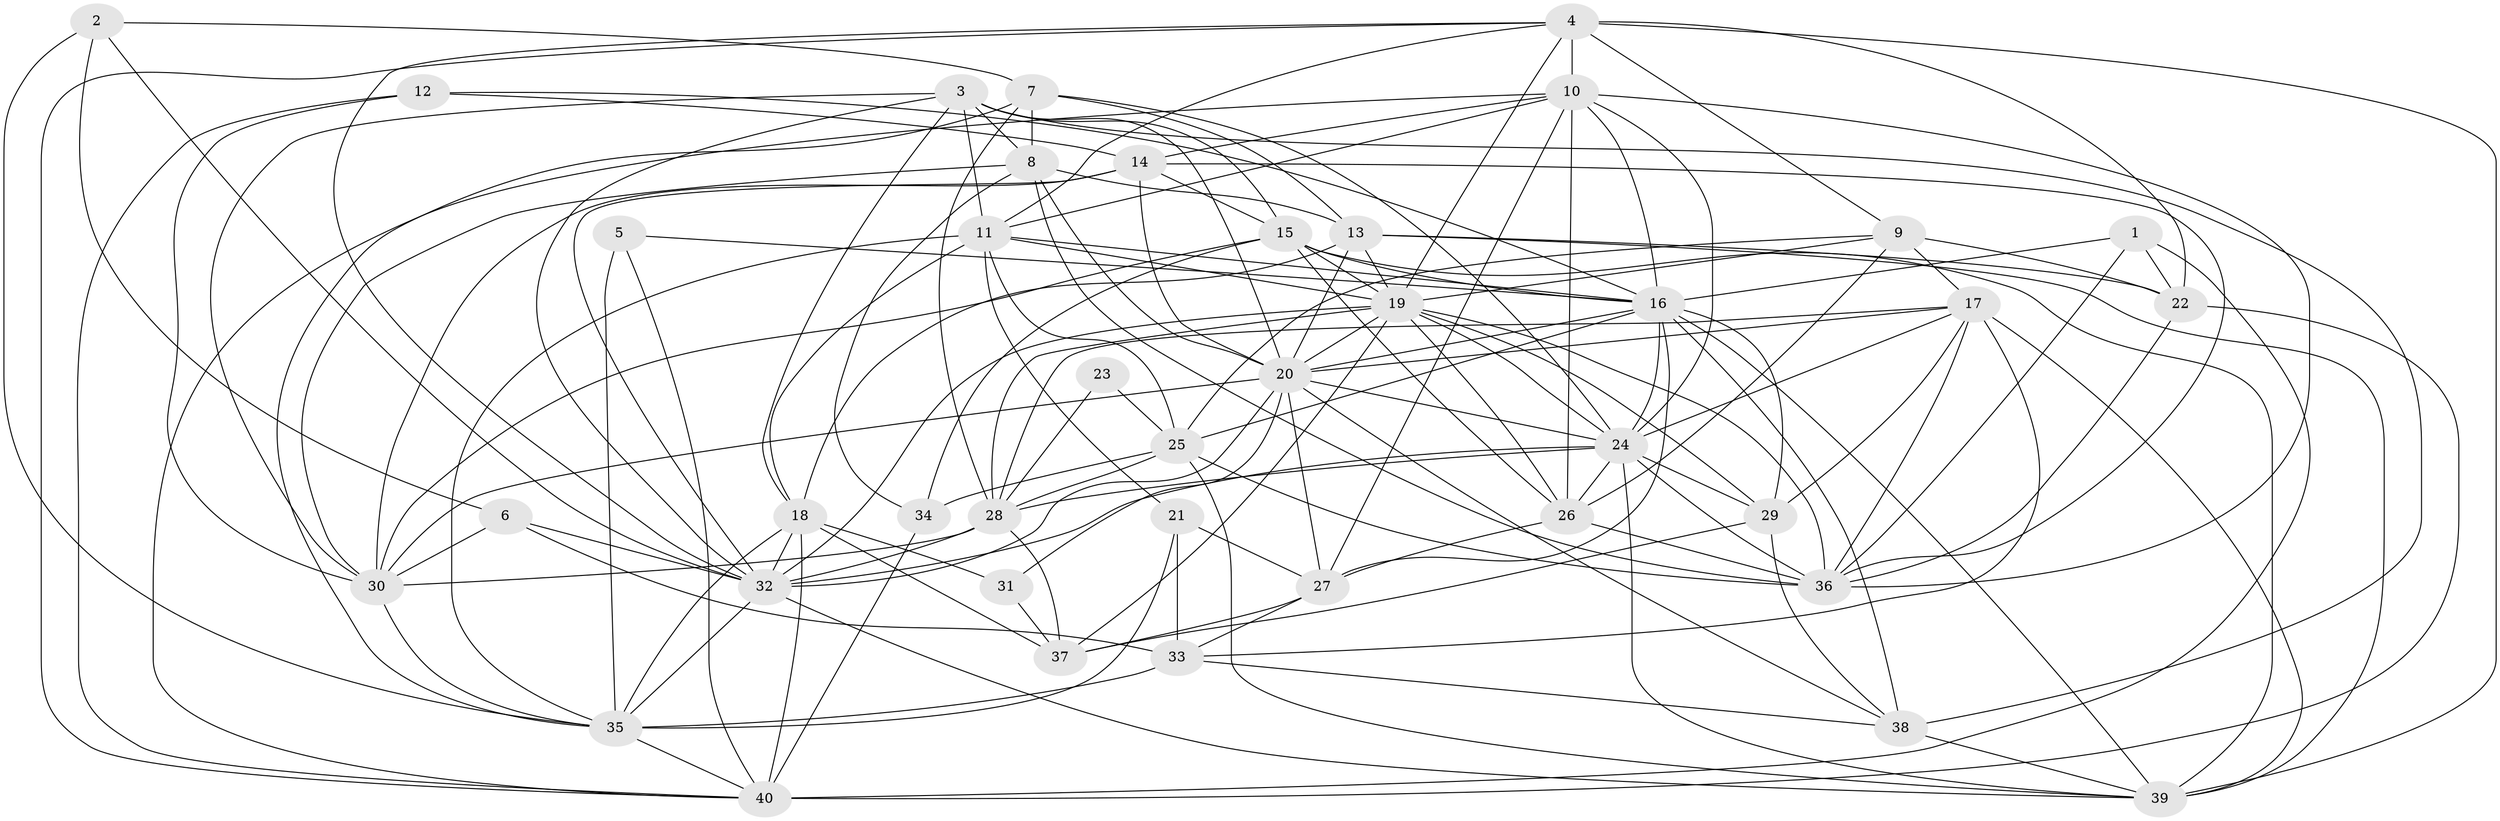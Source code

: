 // original degree distribution, {3: 0.24615384615384617, 5: 0.19230769230769232, 2: 0.15384615384615385, 4: 0.26153846153846155, 6: 0.08461538461538462, 7: 0.05384615384615385, 8: 0.007692307692307693}
// Generated by graph-tools (version 1.1) at 2025/37/03/04/25 23:37:04]
// undirected, 40 vertices, 147 edges
graph export_dot {
  node [color=gray90,style=filled];
  1;
  2;
  3;
  4;
  5;
  6;
  7;
  8;
  9;
  10;
  11;
  12;
  13;
  14;
  15;
  16;
  17;
  18;
  19;
  20;
  21;
  22;
  23;
  24;
  25;
  26;
  27;
  28;
  29;
  30;
  31;
  32;
  33;
  34;
  35;
  36;
  37;
  38;
  39;
  40;
  1 -- 16 [weight=1.0];
  1 -- 22 [weight=1.0];
  1 -- 36 [weight=1.0];
  1 -- 40 [weight=1.0];
  2 -- 6 [weight=1.0];
  2 -- 7 [weight=1.0];
  2 -- 32 [weight=1.0];
  2 -- 35 [weight=1.0];
  3 -- 8 [weight=1.0];
  3 -- 11 [weight=2.0];
  3 -- 15 [weight=1.0];
  3 -- 18 [weight=1.0];
  3 -- 20 [weight=1.0];
  3 -- 30 [weight=1.0];
  3 -- 32 [weight=1.0];
  3 -- 38 [weight=1.0];
  4 -- 9 [weight=1.0];
  4 -- 10 [weight=1.0];
  4 -- 11 [weight=1.0];
  4 -- 19 [weight=1.0];
  4 -- 22 [weight=2.0];
  4 -- 32 [weight=1.0];
  4 -- 39 [weight=1.0];
  4 -- 40 [weight=1.0];
  5 -- 16 [weight=1.0];
  5 -- 35 [weight=1.0];
  5 -- 40 [weight=1.0];
  6 -- 30 [weight=1.0];
  6 -- 32 [weight=1.0];
  6 -- 33 [weight=1.0];
  7 -- 8 [weight=1.0];
  7 -- 13 [weight=2.0];
  7 -- 24 [weight=1.0];
  7 -- 28 [weight=1.0];
  7 -- 35 [weight=1.0];
  8 -- 13 [weight=1.0];
  8 -- 20 [weight=1.0];
  8 -- 30 [weight=1.0];
  8 -- 34 [weight=1.0];
  8 -- 36 [weight=1.0];
  9 -- 17 [weight=1.0];
  9 -- 19 [weight=1.0];
  9 -- 22 [weight=2.0];
  9 -- 25 [weight=1.0];
  9 -- 26 [weight=1.0];
  10 -- 11 [weight=1.0];
  10 -- 14 [weight=1.0];
  10 -- 16 [weight=1.0];
  10 -- 24 [weight=1.0];
  10 -- 26 [weight=1.0];
  10 -- 27 [weight=1.0];
  10 -- 36 [weight=1.0];
  10 -- 40 [weight=1.0];
  11 -- 16 [weight=1.0];
  11 -- 18 [weight=1.0];
  11 -- 19 [weight=1.0];
  11 -- 21 [weight=1.0];
  11 -- 25 [weight=1.0];
  11 -- 35 [weight=1.0];
  12 -- 14 [weight=1.0];
  12 -- 16 [weight=1.0];
  12 -- 30 [weight=2.0];
  12 -- 40 [weight=1.0];
  13 -- 18 [weight=1.0];
  13 -- 19 [weight=1.0];
  13 -- 20 [weight=1.0];
  13 -- 22 [weight=2.0];
  13 -- 39 [weight=1.0];
  14 -- 15 [weight=1.0];
  14 -- 20 [weight=1.0];
  14 -- 30 [weight=1.0];
  14 -- 32 [weight=1.0];
  14 -- 36 [weight=1.0];
  15 -- 16 [weight=1.0];
  15 -- 19 [weight=2.0];
  15 -- 26 [weight=1.0];
  15 -- 30 [weight=2.0];
  15 -- 34 [weight=1.0];
  15 -- 39 [weight=2.0];
  16 -- 20 [weight=1.0];
  16 -- 24 [weight=1.0];
  16 -- 25 [weight=1.0];
  16 -- 27 [weight=1.0];
  16 -- 29 [weight=1.0];
  16 -- 38 [weight=1.0];
  16 -- 39 [weight=1.0];
  17 -- 20 [weight=1.0];
  17 -- 24 [weight=1.0];
  17 -- 28 [weight=1.0];
  17 -- 29 [weight=1.0];
  17 -- 33 [weight=2.0];
  17 -- 36 [weight=1.0];
  17 -- 39 [weight=1.0];
  18 -- 31 [weight=1.0];
  18 -- 32 [weight=1.0];
  18 -- 35 [weight=1.0];
  18 -- 37 [weight=1.0];
  18 -- 40 [weight=2.0];
  19 -- 20 [weight=1.0];
  19 -- 24 [weight=2.0];
  19 -- 26 [weight=1.0];
  19 -- 28 [weight=1.0];
  19 -- 29 [weight=1.0];
  19 -- 32 [weight=1.0];
  19 -- 36 [weight=1.0];
  19 -- 37 [weight=1.0];
  20 -- 24 [weight=1.0];
  20 -- 27 [weight=1.0];
  20 -- 30 [weight=1.0];
  20 -- 31 [weight=1.0];
  20 -- 32 [weight=1.0];
  20 -- 38 [weight=1.0];
  21 -- 27 [weight=1.0];
  21 -- 33 [weight=1.0];
  21 -- 35 [weight=1.0];
  22 -- 36 [weight=1.0];
  22 -- 40 [weight=1.0];
  23 -- 25 [weight=2.0];
  23 -- 28 [weight=1.0];
  24 -- 26 [weight=1.0];
  24 -- 28 [weight=1.0];
  24 -- 29 [weight=1.0];
  24 -- 32 [weight=1.0];
  24 -- 36 [weight=1.0];
  24 -- 39 [weight=2.0];
  25 -- 28 [weight=1.0];
  25 -- 34 [weight=1.0];
  25 -- 36 [weight=2.0];
  25 -- 39 [weight=1.0];
  26 -- 27 [weight=1.0];
  26 -- 36 [weight=1.0];
  27 -- 33 [weight=1.0];
  27 -- 37 [weight=1.0];
  28 -- 30 [weight=1.0];
  28 -- 32 [weight=1.0];
  28 -- 37 [weight=2.0];
  29 -- 37 [weight=1.0];
  29 -- 38 [weight=1.0];
  30 -- 35 [weight=1.0];
  31 -- 37 [weight=1.0];
  32 -- 35 [weight=1.0];
  32 -- 39 [weight=1.0];
  33 -- 35 [weight=1.0];
  33 -- 38 [weight=1.0];
  34 -- 40 [weight=1.0];
  35 -- 40 [weight=1.0];
  38 -- 39 [weight=1.0];
}
